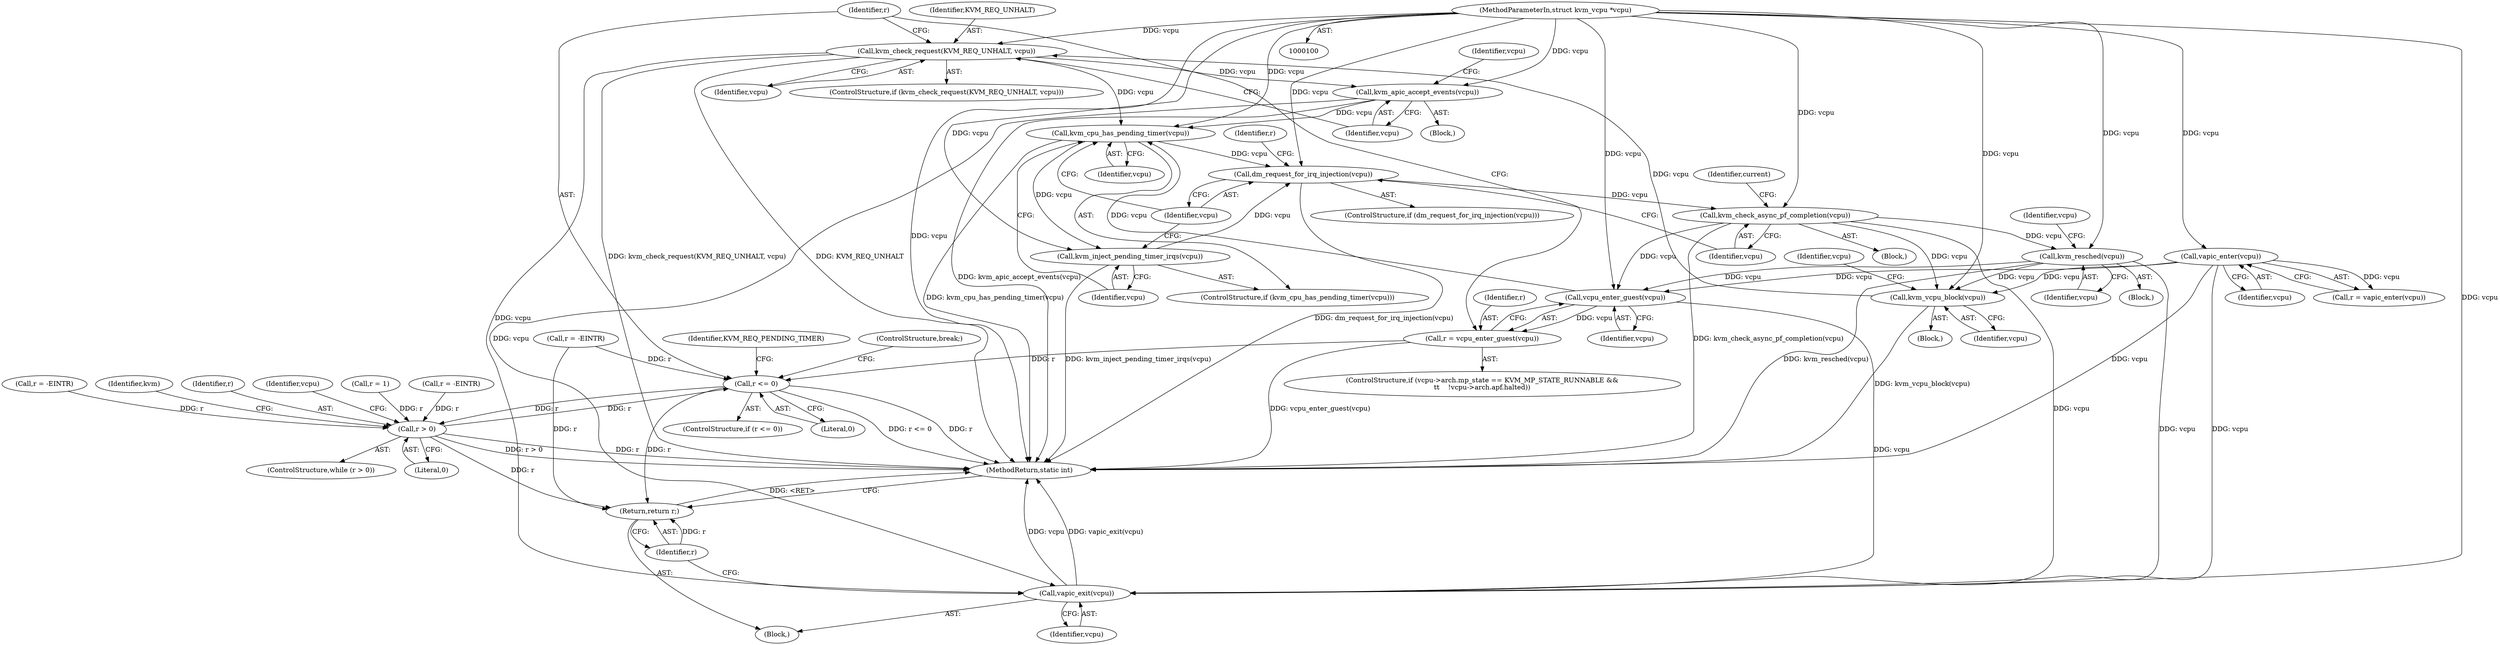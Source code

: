 digraph "0_linux_fda4e2e85589191b123d31cdc21fd33ee70f50fd_2@pointer" {
"1000187" [label="(Call,kvm_check_request(KVM_REQ_UNHALT, vcpu))"];
"1000175" [label="(Call,kvm_vcpu_block(vcpu))"];
"1000273" [label="(Call,kvm_check_async_pf_completion(vcpu))"];
"1000253" [label="(Call,dm_request_for_irq_injection(vcpu))"];
"1000250" [label="(Call,kvm_inject_pending_timer_irqs(vcpu))"];
"1000248" [label="(Call,kvm_cpu_has_pending_timer(vcpu))"];
"1000163" [label="(Call,vcpu_enter_guest(vcpu))"];
"1000121" [label="(Call,vapic_enter(vcpu))"];
"1000101" [label="(MethodParameterIn,struct kvm_vcpu *vcpu)"];
"1000307" [label="(Call,kvm_resched(vcpu))"];
"1000187" [label="(Call,kvm_check_request(KVM_REQ_UNHALT, vcpu))"];
"1000191" [label="(Call,kvm_apic_accept_events(vcpu))"];
"1000161" [label="(Call,r = vcpu_enter_guest(vcpu))"];
"1000237" [label="(Call,r <= 0)"];
"1000140" [label="(Call,r > 0)"];
"1000328" [label="(Return,return r;)"];
"1000326" [label="(Call,vapic_exit(vcpu))"];
"1000238" [label="(Identifier,r)"];
"1000252" [label="(ControlStructure,if (dm_request_for_irq_injection(vcpu)))"];
"1000250" [label="(Call,kvm_inject_pending_timer_irqs(vcpu))"];
"1000307" [label="(Call,kvm_resched(vcpu))"];
"1000308" [label="(Identifier,vcpu)"];
"1000176" [label="(Identifier,vcpu)"];
"1000121" [label="(Call,vapic_enter(vcpu))"];
"1000141" [label="(Identifier,r)"];
"1000149" [label="(Identifier,vcpu)"];
"1000162" [label="(Identifier,r)"];
"1000253" [label="(Call,dm_request_for_irq_injection(vcpu))"];
"1000102" [label="(Block,)"];
"1000273" [label="(Call,kvm_check_async_pf_completion(vcpu))"];
"1000277" [label="(Identifier,current)"];
"1000330" [label="(MethodReturn,static int)"];
"1000329" [label="(Identifier,r)"];
"1000164" [label="(Identifier,vcpu)"];
"1000122" [label="(Identifier,vcpu)"];
"1000327" [label="(Identifier,vcpu)"];
"1000101" [label="(MethodParameterIn,struct kvm_vcpu *vcpu)"];
"1000189" [label="(Identifier,vcpu)"];
"1000254" [label="(Identifier,vcpu)"];
"1000175" [label="(Call,kvm_vcpu_block(vcpu))"];
"1000192" [label="(Identifier,vcpu)"];
"1000144" [label="(ControlStructure,if (vcpu->arch.mp_state == KVM_MP_STATE_RUNNABLE &&\n\t\t    !vcpu->arch.apf.halted))"];
"1000119" [label="(Call,r = vapic_enter(vcpu))"];
"1000311" [label="(Identifier,vcpu)"];
"1000231" [label="(Call,r = -EINTR)"];
"1000139" [label="(ControlStructure,while (r > 0))"];
"1000242" [label="(Identifier,KVM_REQ_PENDING_TIMER)"];
"1000257" [label="(Identifier,r)"];
"1000163" [label="(Call,vcpu_enter_guest(vcpu))"];
"1000161" [label="(Call,r = vcpu_enter_guest(vcpu))"];
"1000186" [label="(ControlStructure,if (kvm_check_request(KVM_REQ_UNHALT, vcpu)))"];
"1000190" [label="(Block,)"];
"1000143" [label="(Block,)"];
"1000136" [label="(Call,r = 1)"];
"1000249" [label="(Identifier,vcpu)"];
"1000191" [label="(Call,kvm_apic_accept_events(vcpu))"];
"1000166" [label="(Block,)"];
"1000188" [label="(Identifier,KVM_REQ_UNHALT)"];
"1000187" [label="(Call,kvm_check_request(KVM_REQ_UNHALT, vcpu))"];
"1000247" [label="(ControlStructure,if (kvm_cpu_has_pending_timer(vcpu)))"];
"1000328" [label="(Return,return r;)"];
"1000179" [label="(Identifier,vcpu)"];
"1000279" [label="(Call,r = -EINTR)"];
"1000298" [label="(Block,)"];
"1000256" [label="(Call,r = -EINTR)"];
"1000326" [label="(Call,vapic_exit(vcpu))"];
"1000237" [label="(Call,r <= 0)"];
"1000240" [label="(ControlStructure,break;)"];
"1000140" [label="(Call,r > 0)"];
"1000321" [label="(Identifier,kvm)"];
"1000236" [label="(ControlStructure,if (r <= 0))"];
"1000142" [label="(Literal,0)"];
"1000239" [label="(Literal,0)"];
"1000251" [label="(Identifier,vcpu)"];
"1000196" [label="(Identifier,vcpu)"];
"1000274" [label="(Identifier,vcpu)"];
"1000248" [label="(Call,kvm_cpu_has_pending_timer(vcpu))"];
"1000187" -> "1000186"  [label="AST: "];
"1000187" -> "1000189"  [label="CFG: "];
"1000188" -> "1000187"  [label="AST: "];
"1000189" -> "1000187"  [label="AST: "];
"1000192" -> "1000187"  [label="CFG: "];
"1000238" -> "1000187"  [label="CFG: "];
"1000187" -> "1000330"  [label="DDG: kvm_check_request(KVM_REQ_UNHALT, vcpu)"];
"1000187" -> "1000330"  [label="DDG: KVM_REQ_UNHALT"];
"1000175" -> "1000187"  [label="DDG: vcpu"];
"1000101" -> "1000187"  [label="DDG: vcpu"];
"1000187" -> "1000191"  [label="DDG: vcpu"];
"1000187" -> "1000248"  [label="DDG: vcpu"];
"1000187" -> "1000326"  [label="DDG: vcpu"];
"1000175" -> "1000166"  [label="AST: "];
"1000175" -> "1000176"  [label="CFG: "];
"1000176" -> "1000175"  [label="AST: "];
"1000179" -> "1000175"  [label="CFG: "];
"1000175" -> "1000330"  [label="DDG: kvm_vcpu_block(vcpu)"];
"1000273" -> "1000175"  [label="DDG: vcpu"];
"1000121" -> "1000175"  [label="DDG: vcpu"];
"1000307" -> "1000175"  [label="DDG: vcpu"];
"1000101" -> "1000175"  [label="DDG: vcpu"];
"1000273" -> "1000143"  [label="AST: "];
"1000273" -> "1000274"  [label="CFG: "];
"1000274" -> "1000273"  [label="AST: "];
"1000277" -> "1000273"  [label="CFG: "];
"1000273" -> "1000330"  [label="DDG: kvm_check_async_pf_completion(vcpu)"];
"1000273" -> "1000163"  [label="DDG: vcpu"];
"1000253" -> "1000273"  [label="DDG: vcpu"];
"1000101" -> "1000273"  [label="DDG: vcpu"];
"1000273" -> "1000307"  [label="DDG: vcpu"];
"1000273" -> "1000326"  [label="DDG: vcpu"];
"1000253" -> "1000252"  [label="AST: "];
"1000253" -> "1000254"  [label="CFG: "];
"1000254" -> "1000253"  [label="AST: "];
"1000257" -> "1000253"  [label="CFG: "];
"1000274" -> "1000253"  [label="CFG: "];
"1000253" -> "1000330"  [label="DDG: dm_request_for_irq_injection(vcpu)"];
"1000250" -> "1000253"  [label="DDG: vcpu"];
"1000248" -> "1000253"  [label="DDG: vcpu"];
"1000101" -> "1000253"  [label="DDG: vcpu"];
"1000250" -> "1000247"  [label="AST: "];
"1000250" -> "1000251"  [label="CFG: "];
"1000251" -> "1000250"  [label="AST: "];
"1000254" -> "1000250"  [label="CFG: "];
"1000250" -> "1000330"  [label="DDG: kvm_inject_pending_timer_irqs(vcpu)"];
"1000248" -> "1000250"  [label="DDG: vcpu"];
"1000101" -> "1000250"  [label="DDG: vcpu"];
"1000248" -> "1000247"  [label="AST: "];
"1000248" -> "1000249"  [label="CFG: "];
"1000249" -> "1000248"  [label="AST: "];
"1000251" -> "1000248"  [label="CFG: "];
"1000254" -> "1000248"  [label="CFG: "];
"1000248" -> "1000330"  [label="DDG: kvm_cpu_has_pending_timer(vcpu)"];
"1000163" -> "1000248"  [label="DDG: vcpu"];
"1000191" -> "1000248"  [label="DDG: vcpu"];
"1000101" -> "1000248"  [label="DDG: vcpu"];
"1000163" -> "1000161"  [label="AST: "];
"1000163" -> "1000164"  [label="CFG: "];
"1000164" -> "1000163"  [label="AST: "];
"1000161" -> "1000163"  [label="CFG: "];
"1000163" -> "1000161"  [label="DDG: vcpu"];
"1000121" -> "1000163"  [label="DDG: vcpu"];
"1000307" -> "1000163"  [label="DDG: vcpu"];
"1000101" -> "1000163"  [label="DDG: vcpu"];
"1000163" -> "1000326"  [label="DDG: vcpu"];
"1000121" -> "1000119"  [label="AST: "];
"1000121" -> "1000122"  [label="CFG: "];
"1000122" -> "1000121"  [label="AST: "];
"1000119" -> "1000121"  [label="CFG: "];
"1000121" -> "1000330"  [label="DDG: vcpu"];
"1000121" -> "1000119"  [label="DDG: vcpu"];
"1000101" -> "1000121"  [label="DDG: vcpu"];
"1000121" -> "1000326"  [label="DDG: vcpu"];
"1000101" -> "1000100"  [label="AST: "];
"1000101" -> "1000330"  [label="DDG: vcpu"];
"1000101" -> "1000191"  [label="DDG: vcpu"];
"1000101" -> "1000307"  [label="DDG: vcpu"];
"1000101" -> "1000326"  [label="DDG: vcpu"];
"1000307" -> "1000298"  [label="AST: "];
"1000307" -> "1000308"  [label="CFG: "];
"1000308" -> "1000307"  [label="AST: "];
"1000311" -> "1000307"  [label="CFG: "];
"1000307" -> "1000330"  [label="DDG: kvm_resched(vcpu)"];
"1000307" -> "1000326"  [label="DDG: vcpu"];
"1000191" -> "1000190"  [label="AST: "];
"1000191" -> "1000192"  [label="CFG: "];
"1000192" -> "1000191"  [label="AST: "];
"1000196" -> "1000191"  [label="CFG: "];
"1000191" -> "1000330"  [label="DDG: kvm_apic_accept_events(vcpu)"];
"1000191" -> "1000326"  [label="DDG: vcpu"];
"1000161" -> "1000144"  [label="AST: "];
"1000162" -> "1000161"  [label="AST: "];
"1000238" -> "1000161"  [label="CFG: "];
"1000161" -> "1000330"  [label="DDG: vcpu_enter_guest(vcpu)"];
"1000161" -> "1000237"  [label="DDG: r"];
"1000237" -> "1000236"  [label="AST: "];
"1000237" -> "1000239"  [label="CFG: "];
"1000238" -> "1000237"  [label="AST: "];
"1000239" -> "1000237"  [label="AST: "];
"1000240" -> "1000237"  [label="CFG: "];
"1000242" -> "1000237"  [label="CFG: "];
"1000237" -> "1000330"  [label="DDG: r <= 0"];
"1000237" -> "1000330"  [label="DDG: r"];
"1000237" -> "1000140"  [label="DDG: r"];
"1000140" -> "1000237"  [label="DDG: r"];
"1000231" -> "1000237"  [label="DDG: r"];
"1000237" -> "1000328"  [label="DDG: r"];
"1000140" -> "1000139"  [label="AST: "];
"1000140" -> "1000142"  [label="CFG: "];
"1000141" -> "1000140"  [label="AST: "];
"1000142" -> "1000140"  [label="AST: "];
"1000149" -> "1000140"  [label="CFG: "];
"1000321" -> "1000140"  [label="CFG: "];
"1000140" -> "1000330"  [label="DDG: r"];
"1000140" -> "1000330"  [label="DDG: r > 0"];
"1000279" -> "1000140"  [label="DDG: r"];
"1000256" -> "1000140"  [label="DDG: r"];
"1000136" -> "1000140"  [label="DDG: r"];
"1000140" -> "1000328"  [label="DDG: r"];
"1000328" -> "1000102"  [label="AST: "];
"1000328" -> "1000329"  [label="CFG: "];
"1000329" -> "1000328"  [label="AST: "];
"1000330" -> "1000328"  [label="CFG: "];
"1000328" -> "1000330"  [label="DDG: <RET>"];
"1000329" -> "1000328"  [label="DDG: r"];
"1000231" -> "1000328"  [label="DDG: r"];
"1000326" -> "1000102"  [label="AST: "];
"1000326" -> "1000327"  [label="CFG: "];
"1000327" -> "1000326"  [label="AST: "];
"1000329" -> "1000326"  [label="CFG: "];
"1000326" -> "1000330"  [label="DDG: vapic_exit(vcpu)"];
"1000326" -> "1000330"  [label="DDG: vcpu"];
}
